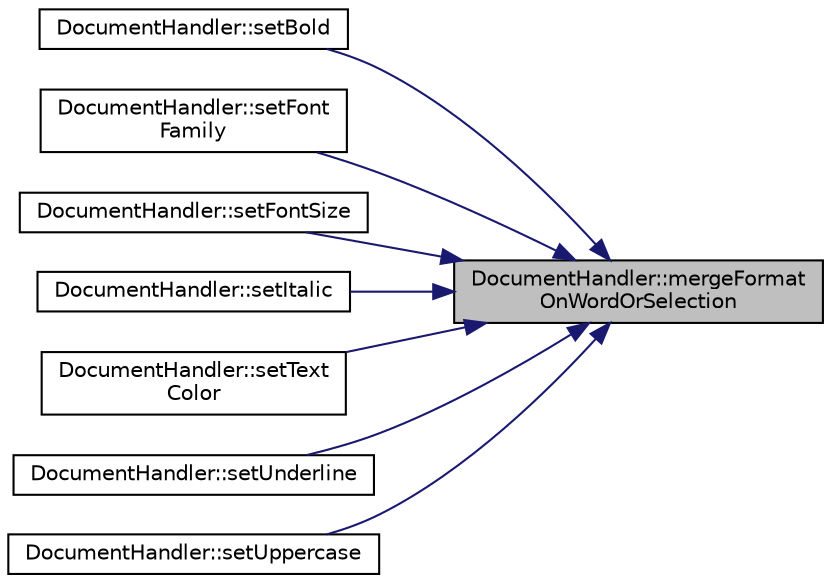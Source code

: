 digraph "DocumentHandler::mergeFormatOnWordOrSelection"
{
 // INTERACTIVE_SVG=YES
 // LATEX_PDF_SIZE
  edge [fontname="Helvetica",fontsize="10",labelfontname="Helvetica",labelfontsize="10"];
  node [fontname="Helvetica",fontsize="10",shape=record];
  rankdir="RL";
  Node88 [label="DocumentHandler::mergeFormat\lOnWordOrSelection",height=0.2,width=0.4,color="black", fillcolor="grey75", style="filled", fontcolor="black",tooltip=" "];
  Node88 -> Node89 [dir="back",color="midnightblue",fontsize="10",style="solid",fontname="Helvetica"];
  Node89 [label="DocumentHandler::setBold",height=0.2,width=0.4,color="black", fillcolor="white", style="filled",URL="$class_document_handler.html#a5a8f174220d039a60b64a606a17a1876",tooltip=" "];
  Node88 -> Node90 [dir="back",color="midnightblue",fontsize="10",style="solid",fontname="Helvetica"];
  Node90 [label="DocumentHandler::setFont\lFamily",height=0.2,width=0.4,color="black", fillcolor="white", style="filled",URL="$class_document_handler.html#ac5f183ed3fb4cb3734b81bbbe59e4df7",tooltip=" "];
  Node88 -> Node91 [dir="back",color="midnightblue",fontsize="10",style="solid",fontname="Helvetica"];
  Node91 [label="DocumentHandler::setFontSize",height=0.2,width=0.4,color="black", fillcolor="white", style="filled",URL="$class_document_handler.html#a9a08bdefbc09663df312091b77662b63",tooltip=" "];
  Node88 -> Node92 [dir="back",color="midnightblue",fontsize="10",style="solid",fontname="Helvetica"];
  Node92 [label="DocumentHandler::setItalic",height=0.2,width=0.4,color="black", fillcolor="white", style="filled",URL="$class_document_handler.html#a57f25c4ba7a38e8bc1aa90a38bc2e701",tooltip=" "];
  Node88 -> Node93 [dir="back",color="midnightblue",fontsize="10",style="solid",fontname="Helvetica"];
  Node93 [label="DocumentHandler::setText\lColor",height=0.2,width=0.4,color="black", fillcolor="white", style="filled",URL="$class_document_handler.html#ae540564011a0856e6e6cab0afa8c85bb",tooltip=" "];
  Node88 -> Node94 [dir="back",color="midnightblue",fontsize="10",style="solid",fontname="Helvetica"];
  Node94 [label="DocumentHandler::setUnderline",height=0.2,width=0.4,color="black", fillcolor="white", style="filled",URL="$class_document_handler.html#a62ca6e009b2ae07dea283cc8bd1663c6",tooltip=" "];
  Node88 -> Node95 [dir="back",color="midnightblue",fontsize="10",style="solid",fontname="Helvetica"];
  Node95 [label="DocumentHandler::setUppercase",height=0.2,width=0.4,color="black", fillcolor="white", style="filled",URL="$class_document_handler.html#a73c8a4ad127fb04066f28d62b410c8bf",tooltip=" "];
}
